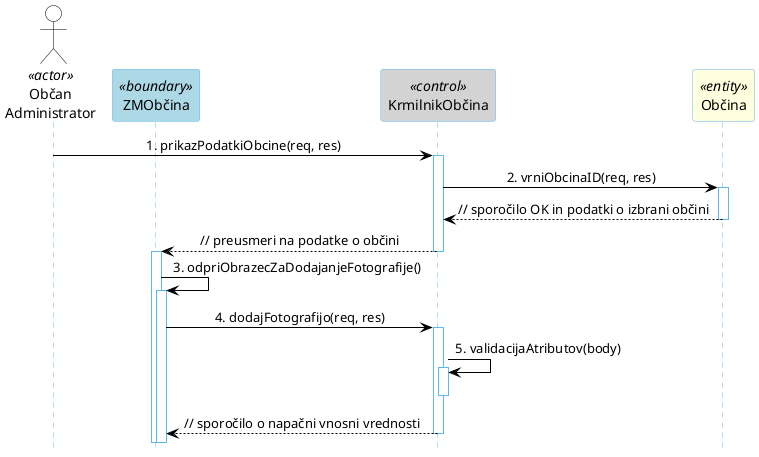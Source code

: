 @startuml
hide footbox

skinparam backgroundcolor transparent
skinparam defaultTextAlignment center
skinparam actorBorderColor black
skinparam actorBackgroundColor white
skinparam arrowColor black  
skinparam sequenceLifeLineBorderColor #5FB8EC
skinparam sequenceParticipantBorderColor #5FB8EC
skinparam sequenceParticipantBackgroundColor white


actor "Občan\nAdministrator" as Prijavljen <<actor>>
participant "ZMObčina" as PodatkiObcine <<boundary>> #lightBlue
participant "KrmilnikObčina" as OKrmilnik <<control>> #lightGray
participant "Občina" as Obcina <<entity>> #lightYellow

Prijavljen -> OKrmilnik: 1. prikazPodatkiObcine(req, res)
activate OKrmilnik
OKrmilnik -> Obcina: 2. vrniObcinaID(req, res)
activate Obcina
OKrmilnik <-- Obcina: // sporočilo OK in podatki o izbrani občini
deactivate Obcina
PodatkiObcine <-- OKrmilnik: // preusmeri na podatke o občini
deactivate OKrmilnik
activate PodatkiObcine
PodatkiObcine -> PodatkiObcine: 3. odpriObrazecZaDodajanjeFotografije()
activate PodatkiObcine
PodatkiObcine -> OKrmilnik: 4. dodajFotografijo(req, res)
activate OKrmilnik
OKrmilnik -> OKrmilnik: 5. validacijaAtributov(body)
activate OKrmilnik
deactivate OKrmilnik
PodatkiObcine <-- OKrmilnik: // sporočilo o napačni vnosni vrednosti
deactivate OKrmilnik
@enduml